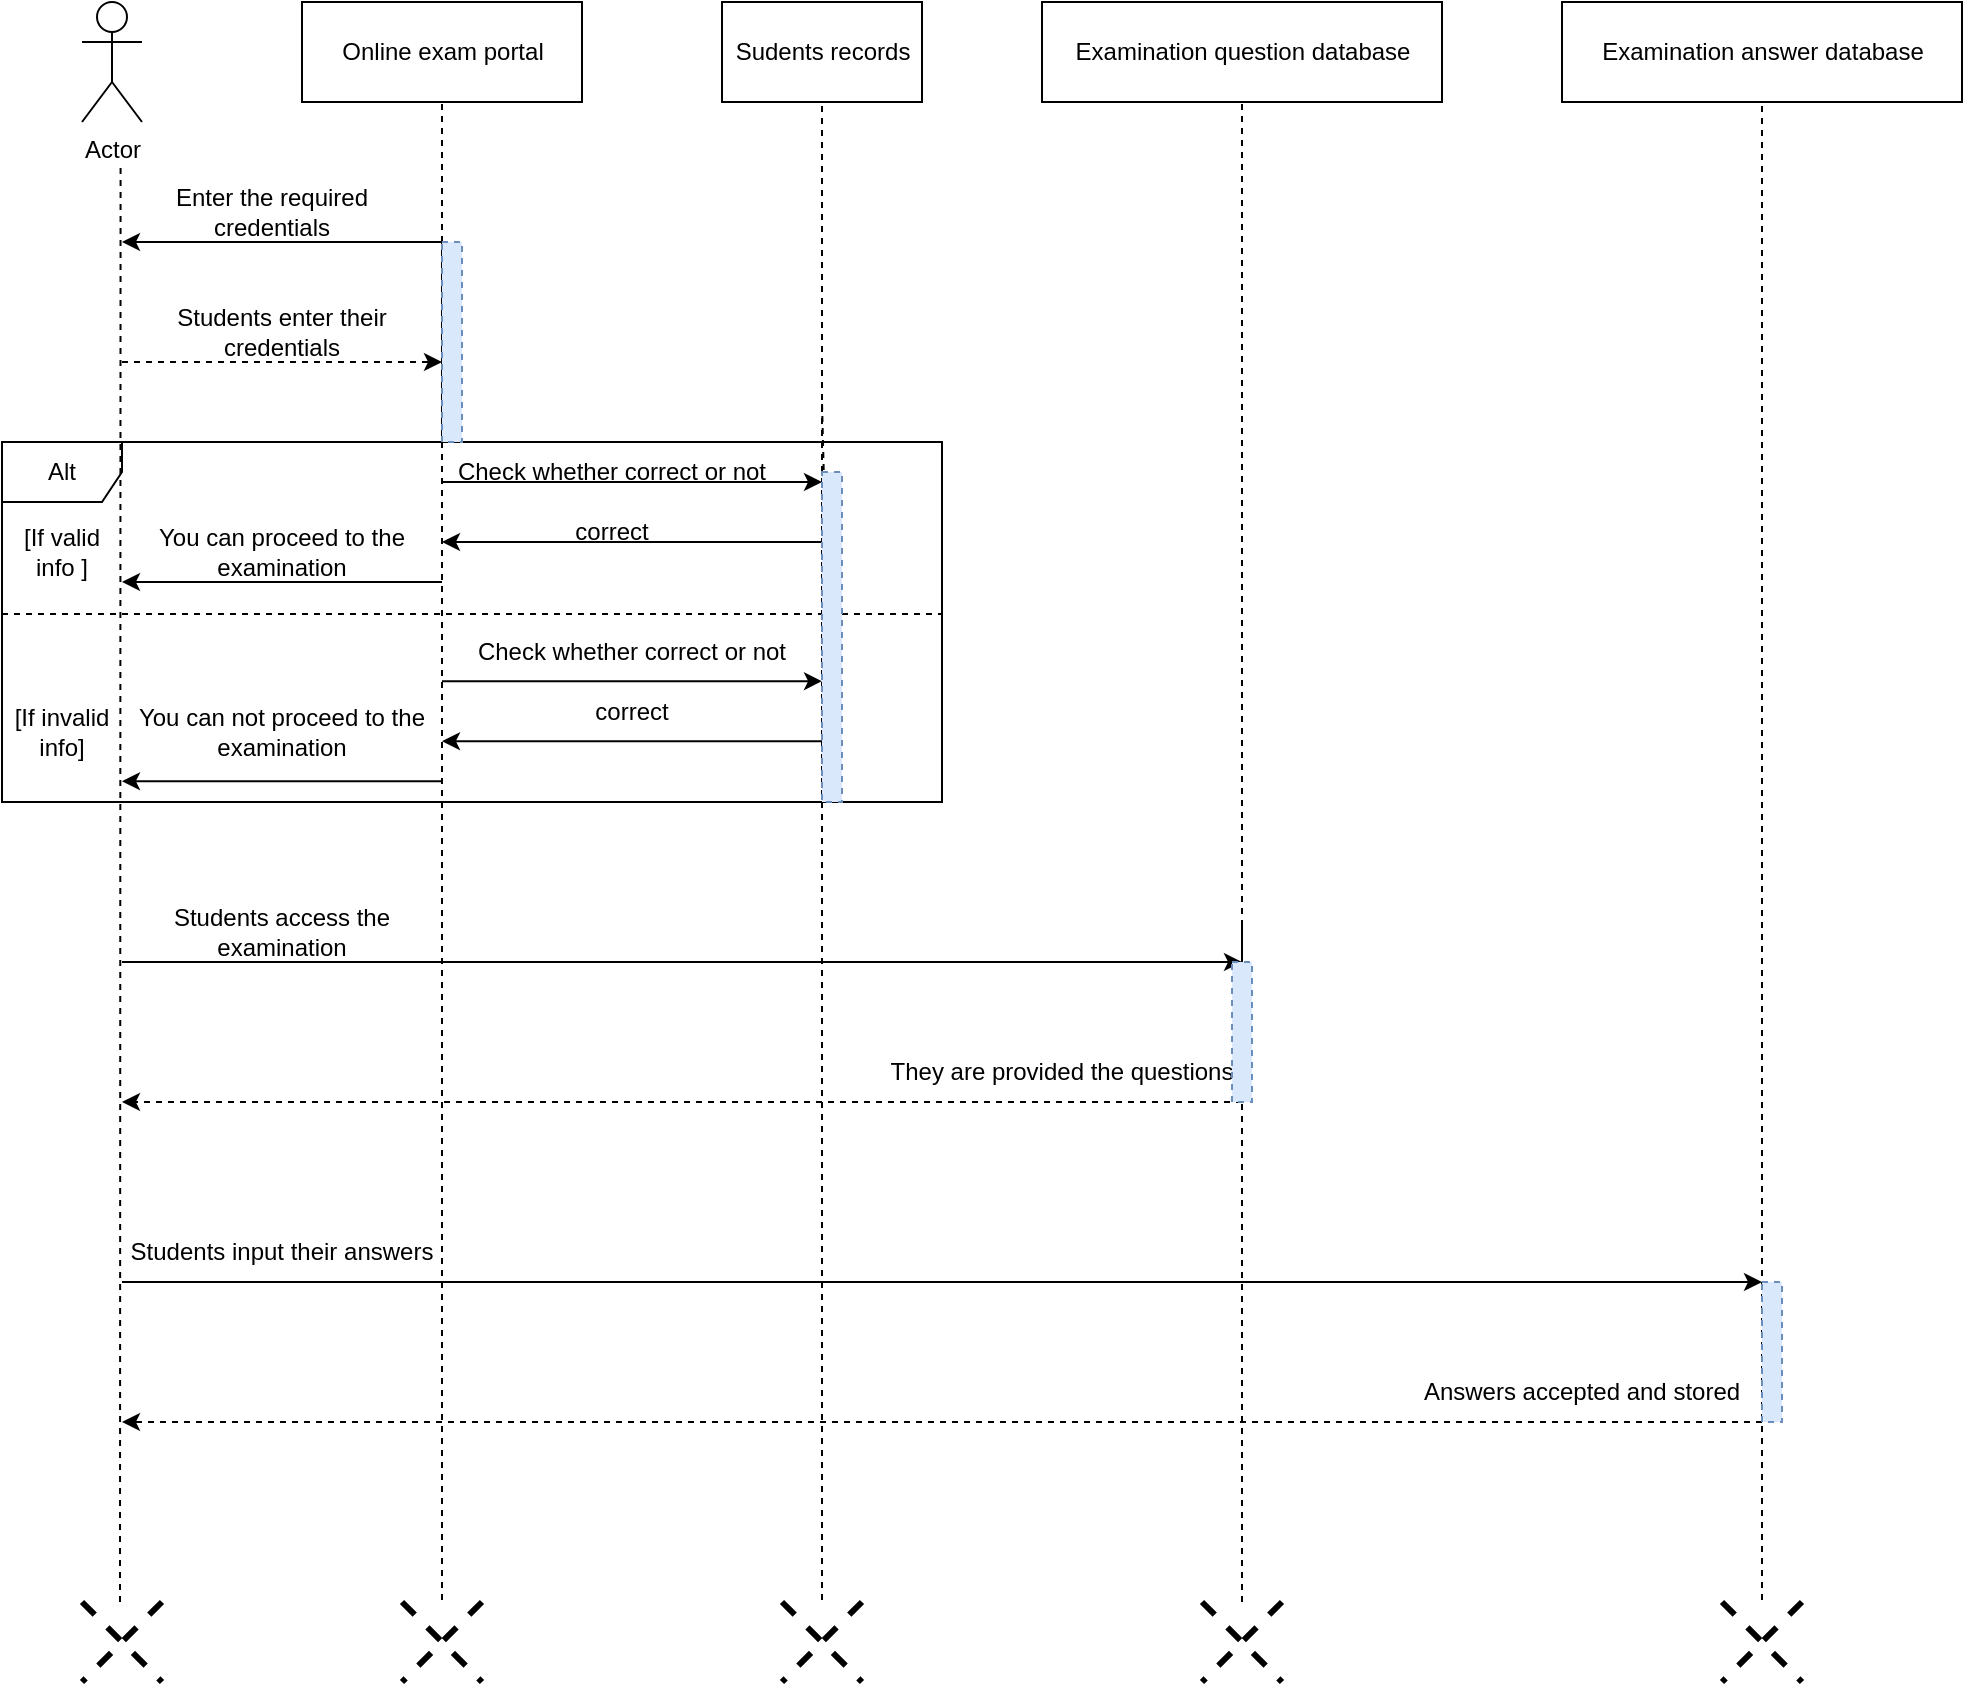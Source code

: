 <mxfile version="20.8.16" type="device"><diagram name="Page-1" id="L03fafdkguQ0s3PbBgoT"><mxGraphModel dx="1909" dy="1129" grid="1" gridSize="10" guides="1" tooltips="1" connect="1" arrows="1" fold="1" page="1" pageScale="1" pageWidth="12000" pageHeight="19000" math="0" shadow="0"><root><mxCell id="0"/><mxCell id="1" parent="0"/><mxCell id="Yfj54l9pXPfyDsZAZ3sj-22" value="Alt" style="shape=umlFrame;whiteSpace=wrap;html=1;movable=1;resizable=1;rotatable=1;deletable=1;editable=1;connectable=1;" vertex="1" parent="1"><mxGeometry y="260" width="470" height="180" as="geometry"/></mxCell><mxCell id="Yfj54l9pXPfyDsZAZ3sj-2" value="Actor" style="shape=umlActor;verticalLabelPosition=bottom;verticalAlign=top;html=1;" vertex="1" parent="1"><mxGeometry x="40" y="40" width="30" height="60" as="geometry"/></mxCell><mxCell id="Yfj54l9pXPfyDsZAZ3sj-10" value="Online exam portal" style="html=1;" vertex="1" parent="1"><mxGeometry x="150" y="40" width="140" height="50" as="geometry"/></mxCell><mxCell id="Yfj54l9pXPfyDsZAZ3sj-11" value="" style="endArrow=none;dashed=1;html=1;rounded=0;entryX=0.5;entryY=1;entryDx=0;entryDy=0;startArrow=none;" edge="1" parent="1" target="Yfj54l9pXPfyDsZAZ3sj-10" source="Yfj54l9pXPfyDsZAZ3sj-76"><mxGeometry width="50" height="50" relative="1" as="geometry"><mxPoint x="220" y="839" as="sourcePoint"/><mxPoint x="560" y="200" as="targetPoint"/><Array as="points"/></mxGeometry></mxCell><mxCell id="Yfj54l9pXPfyDsZAZ3sj-12" value="Sudents records" style="html=1;" vertex="1" parent="1"><mxGeometry x="360" y="40" width="100" height="50" as="geometry"/></mxCell><mxCell id="Yfj54l9pXPfyDsZAZ3sj-13" value="" style="endArrow=none;dashed=1;html=1;rounded=0;entryX=0.5;entryY=1;entryDx=0;entryDy=0;startArrow=none;" edge="1" parent="1" target="Yfj54l9pXPfyDsZAZ3sj-12" source="Yfj54l9pXPfyDsZAZ3sj-78"><mxGeometry width="50" height="50" relative="1" as="geometry"><mxPoint x="410" y="839" as="sourcePoint"/><mxPoint x="570" y="210" as="targetPoint"/><Array as="points"/></mxGeometry></mxCell><mxCell id="Yfj54l9pXPfyDsZAZ3sj-14" value="Examination question database" style="html=1;" vertex="1" parent="1"><mxGeometry x="520" y="40" width="200" height="50" as="geometry"/></mxCell><mxCell id="Yfj54l9pXPfyDsZAZ3sj-15" value="" style="endArrow=none;dashed=1;html=1;rounded=0;entryX=0.5;entryY=1;entryDx=0;entryDy=0;startArrow=none;" edge="1" parent="1" target="Yfj54l9pXPfyDsZAZ3sj-14" source="Yfj54l9pXPfyDsZAZ3sj-80"><mxGeometry width="50" height="50" relative="1" as="geometry"><mxPoint x="620" y="840" as="sourcePoint"/><mxPoint x="960" y="200" as="targetPoint"/><Array as="points"/></mxGeometry></mxCell><mxCell id="Yfj54l9pXPfyDsZAZ3sj-19" value="" style="endArrow=none;dashed=1;html=1;rounded=0;entryX=0.5;entryY=1;entryDx=0;entryDy=0;" edge="1" parent="1"><mxGeometry width="50" height="50" relative="1" as="geometry"><mxPoint x="59" y="840" as="sourcePoint"/><mxPoint x="59.29" y="120" as="targetPoint"/></mxGeometry></mxCell><mxCell id="Yfj54l9pXPfyDsZAZ3sj-20" value="" style="endArrow=classic;html=1;rounded=0;" edge="1" parent="1"><mxGeometry width="50" height="50" relative="1" as="geometry"><mxPoint x="220" y="160" as="sourcePoint"/><mxPoint x="60" y="160" as="targetPoint"/></mxGeometry></mxCell><mxCell id="Yfj54l9pXPfyDsZAZ3sj-21" value="" style="endArrow=classic;html=1;rounded=0;dashed=1;" edge="1" parent="1"><mxGeometry width="50" height="50" relative="1" as="geometry"><mxPoint x="60" y="220" as="sourcePoint"/><mxPoint x="220" y="220" as="targetPoint"/></mxGeometry></mxCell><mxCell id="Yfj54l9pXPfyDsZAZ3sj-23" value="[If valid info ]" style="text;html=1;strokeColor=none;fillColor=none;align=center;verticalAlign=middle;whiteSpace=wrap;rounded=0;" vertex="1" parent="1"><mxGeometry y="300" width="60" height="30" as="geometry"/></mxCell><mxCell id="Yfj54l9pXPfyDsZAZ3sj-24" value="[If invalid info]" style="text;html=1;strokeColor=none;fillColor=none;align=center;verticalAlign=middle;whiteSpace=wrap;rounded=0;" vertex="1" parent="1"><mxGeometry y="390" width="60" height="30" as="geometry"/></mxCell><mxCell id="Yfj54l9pXPfyDsZAZ3sj-25" value="" style="line;strokeWidth=1;fillColor=none;align=left;verticalAlign=middle;spacingTop=-1;spacingLeft=3;spacingRight=3;rotatable=0;labelPosition=right;points=[];portConstraint=eastwest;strokeColor=default;dashed=1;" vertex="1" parent="1"><mxGeometry y="342" width="470" height="8" as="geometry"/></mxCell><mxCell id="Yfj54l9pXPfyDsZAZ3sj-32" value="" style="endArrow=classic;html=1;rounded=0;" edge="1" parent="1"><mxGeometry width="50" height="50" relative="1" as="geometry"><mxPoint x="220" y="280" as="sourcePoint"/><mxPoint x="410" y="280" as="targetPoint"/><Array as="points"><mxPoint x="350" y="280"/></Array></mxGeometry></mxCell><mxCell id="Yfj54l9pXPfyDsZAZ3sj-33" value="" style="endArrow=classic;html=1;rounded=0;" edge="1" parent="1"><mxGeometry width="50" height="50" relative="1" as="geometry"><mxPoint x="410" y="310" as="sourcePoint"/><mxPoint x="220" y="310" as="targetPoint"/><Array as="points"><mxPoint x="350" y="310"/></Array></mxGeometry></mxCell><mxCell id="Yfj54l9pXPfyDsZAZ3sj-34" value="" style="endArrow=classic;html=1;rounded=0;" edge="1" parent="1"><mxGeometry width="50" height="50" relative="1" as="geometry"><mxPoint x="220" y="330" as="sourcePoint"/><mxPoint x="60" y="330" as="targetPoint"/><Array as="points"><mxPoint x="190" y="330"/></Array></mxGeometry></mxCell><mxCell id="Yfj54l9pXPfyDsZAZ3sj-37" value="" style="endArrow=classic;html=1;rounded=0;" edge="1" parent="1"><mxGeometry width="50" height="50" relative="1" as="geometry"><mxPoint x="220" y="379.57" as="sourcePoint"/><mxPoint x="410" y="379.57" as="targetPoint"/><Array as="points"><mxPoint x="350" y="379.57"/></Array></mxGeometry></mxCell><mxCell id="Yfj54l9pXPfyDsZAZ3sj-38" value="" style="endArrow=classic;html=1;rounded=0;" edge="1" parent="1"><mxGeometry width="50" height="50" relative="1" as="geometry"><mxPoint x="410" y="409.57" as="sourcePoint"/><mxPoint x="220" y="409.57" as="targetPoint"/><Array as="points"><mxPoint x="350" y="409.57"/></Array></mxGeometry></mxCell><mxCell id="Yfj54l9pXPfyDsZAZ3sj-39" value="" style="endArrow=classic;html=1;rounded=0;" edge="1" parent="1"><mxGeometry width="50" height="50" relative="1" as="geometry"><mxPoint x="220" y="429.57" as="sourcePoint"/><mxPoint x="60.0" y="429.57" as="targetPoint"/><Array as="points"><mxPoint x="190" y="429.57"/></Array></mxGeometry></mxCell><mxCell id="Yfj54l9pXPfyDsZAZ3sj-40" value="Enter the required credentials" style="text;html=1;strokeColor=none;fillColor=none;align=center;verticalAlign=middle;whiteSpace=wrap;rounded=0;" vertex="1" parent="1"><mxGeometry x="60" y="130" width="150" height="30" as="geometry"/></mxCell><mxCell id="Yfj54l9pXPfyDsZAZ3sj-41" value="Students enter their credentials" style="text;html=1;strokeColor=none;fillColor=none;align=center;verticalAlign=middle;whiteSpace=wrap;rounded=0;" vertex="1" parent="1"><mxGeometry x="60" y="190" width="160" height="30" as="geometry"/></mxCell><mxCell id="Yfj54l9pXPfyDsZAZ3sj-42" value="Check whether correct or not" style="text;html=1;strokeColor=none;fillColor=none;align=center;verticalAlign=middle;whiteSpace=wrap;rounded=0;" vertex="1" parent="1"><mxGeometry x="210" y="260" width="190" height="30" as="geometry"/></mxCell><mxCell id="Yfj54l9pXPfyDsZAZ3sj-43" value="correct" style="text;html=1;strokeColor=none;fillColor=none;align=center;verticalAlign=middle;whiteSpace=wrap;rounded=0;" vertex="1" parent="1"><mxGeometry x="210" y="290" width="190" height="30" as="geometry"/></mxCell><mxCell id="Yfj54l9pXPfyDsZAZ3sj-45" value="You can proceed to the examination" style="text;html=1;strokeColor=none;fillColor=none;align=center;verticalAlign=middle;whiteSpace=wrap;rounded=0;" vertex="1" parent="1"><mxGeometry x="60" y="290" width="160" height="50" as="geometry"/></mxCell><mxCell id="Yfj54l9pXPfyDsZAZ3sj-46" value="You can not proceed to the examination" style="text;html=1;strokeColor=none;fillColor=none;align=center;verticalAlign=middle;whiteSpace=wrap;rounded=0;" vertex="1" parent="1"><mxGeometry x="60" y="380" width="160" height="50" as="geometry"/></mxCell><mxCell id="Yfj54l9pXPfyDsZAZ3sj-47" value="Check whether correct or not" style="text;html=1;strokeColor=none;fillColor=none;align=center;verticalAlign=middle;whiteSpace=wrap;rounded=0;" vertex="1" parent="1"><mxGeometry x="220" y="350" width="190" height="30" as="geometry"/></mxCell><mxCell id="Yfj54l9pXPfyDsZAZ3sj-48" value="correct" style="text;html=1;strokeColor=none;fillColor=none;align=center;verticalAlign=middle;whiteSpace=wrap;rounded=0;" vertex="1" parent="1"><mxGeometry x="220" y="380" width="190" height="30" as="geometry"/></mxCell><mxCell id="Yfj54l9pXPfyDsZAZ3sj-50" value="" style="endArrow=classic;html=1;rounded=0;" edge="1" parent="1"><mxGeometry width="50" height="50" relative="1" as="geometry"><mxPoint x="60" y="520" as="sourcePoint"/><mxPoint x="620" y="520" as="targetPoint"/></mxGeometry></mxCell><mxCell id="Yfj54l9pXPfyDsZAZ3sj-51" value="Students access the examination" style="text;html=1;strokeColor=none;fillColor=none;align=center;verticalAlign=middle;whiteSpace=wrap;rounded=0;" vertex="1" parent="1"><mxGeometry x="60" y="490" width="160" height="30" as="geometry"/></mxCell><mxCell id="Yfj54l9pXPfyDsZAZ3sj-54" value="" style="endArrow=classic;html=1;rounded=0;dashed=1;" edge="1" parent="1"><mxGeometry width="50" height="50" relative="1" as="geometry"><mxPoint x="620" y="590" as="sourcePoint"/><mxPoint x="60.0" y="590" as="targetPoint"/></mxGeometry></mxCell><mxCell id="Yfj54l9pXPfyDsZAZ3sj-55" value="They are provided the questions" style="text;html=1;strokeColor=none;fillColor=none;align=center;verticalAlign=middle;whiteSpace=wrap;rounded=0;" vertex="1" parent="1"><mxGeometry x="440" y="560" width="180" height="30" as="geometry"/></mxCell><mxCell id="Yfj54l9pXPfyDsZAZ3sj-62" value="" style="endArrow=classic;html=1;rounded=0;" edge="1" parent="1"><mxGeometry width="50" height="50" relative="1" as="geometry"><mxPoint x="60" y="680" as="sourcePoint"/><mxPoint x="880" y="680" as="targetPoint"/></mxGeometry></mxCell><mxCell id="Yfj54l9pXPfyDsZAZ3sj-63" value="Students input their answers" style="text;html=1;strokeColor=none;fillColor=none;align=center;verticalAlign=middle;whiteSpace=wrap;rounded=0;" vertex="1" parent="1"><mxGeometry x="60" y="650" width="160" height="30" as="geometry"/></mxCell><mxCell id="Yfj54l9pXPfyDsZAZ3sj-64" value="" style="endArrow=classic;html=1;rounded=0;dashed=1;" edge="1" parent="1"><mxGeometry width="50" height="50" relative="1" as="geometry"><mxPoint x="880" y="750" as="sourcePoint"/><mxPoint x="60" y="750" as="targetPoint"/></mxGeometry></mxCell><mxCell id="Yfj54l9pXPfyDsZAZ3sj-65" value="Answers accepted and stored" style="text;html=1;strokeColor=none;fillColor=none;align=center;verticalAlign=middle;whiteSpace=wrap;rounded=0;" vertex="1" parent="1"><mxGeometry x="700" y="720" width="180" height="30" as="geometry"/></mxCell><mxCell id="Yfj54l9pXPfyDsZAZ3sj-66" value="Examination answer database" style="html=1;" vertex="1" parent="1"><mxGeometry x="780" y="40" width="200" height="50" as="geometry"/></mxCell><mxCell id="Yfj54l9pXPfyDsZAZ3sj-67" value="" style="endArrow=none;dashed=1;html=1;rounded=0;entryX=0.5;entryY=1;entryDx=0;entryDy=0;" edge="1" parent="1" target="Yfj54l9pXPfyDsZAZ3sj-66"><mxGeometry width="50" height="50" relative="1" as="geometry"><mxPoint x="880" y="839" as="sourcePoint"/><mxPoint x="1220" y="200" as="targetPoint"/><Array as="points"><mxPoint x="880" y="500"/></Array></mxGeometry></mxCell><mxCell id="Yfj54l9pXPfyDsZAZ3sj-71" value="" style="shape=umlDestroy;whiteSpace=wrap;html=1;strokeWidth=3;dashed=1;strokeColor=default;" vertex="1" parent="1"><mxGeometry x="40" y="840" width="40" height="40" as="geometry"/></mxCell><mxCell id="Yfj54l9pXPfyDsZAZ3sj-72" value="" style="shape=umlDestroy;whiteSpace=wrap;html=1;strokeWidth=3;dashed=1;strokeColor=default;" vertex="1" parent="1"><mxGeometry x="200" y="840" width="40" height="40" as="geometry"/></mxCell><mxCell id="Yfj54l9pXPfyDsZAZ3sj-73" value="" style="shape=umlDestroy;whiteSpace=wrap;html=1;strokeWidth=3;dashed=1;strokeColor=default;" vertex="1" parent="1"><mxGeometry x="390" y="840" width="40" height="40" as="geometry"/></mxCell><mxCell id="Yfj54l9pXPfyDsZAZ3sj-74" value="" style="shape=umlDestroy;whiteSpace=wrap;html=1;strokeWidth=3;dashed=1;strokeColor=default;" vertex="1" parent="1"><mxGeometry x="600" y="840" width="40" height="40" as="geometry"/></mxCell><mxCell id="Yfj54l9pXPfyDsZAZ3sj-75" value="" style="shape=umlDestroy;whiteSpace=wrap;html=1;strokeWidth=3;dashed=1;strokeColor=default;" vertex="1" parent="1"><mxGeometry x="860" y="840" width="40" height="40" as="geometry"/></mxCell><mxCell id="Yfj54l9pXPfyDsZAZ3sj-77" value="" style="endArrow=none;dashed=1;html=1;rounded=0;entryX=0.5;entryY=1;entryDx=0;entryDy=0;" edge="1" parent="1" target="Yfj54l9pXPfyDsZAZ3sj-76"><mxGeometry width="50" height="50" relative="1" as="geometry"><mxPoint x="220" y="839.0" as="sourcePoint"/><mxPoint x="220" y="90" as="targetPoint"/><Array as="points"><mxPoint x="220" y="160"/></Array></mxGeometry></mxCell><mxCell id="Yfj54l9pXPfyDsZAZ3sj-76" value="" style="html=1;points=[];perimeter=orthogonalPerimeter;dashed=1;strokeColor=#6c8ebf;fillColor=#dae8fc;" vertex="1" parent="1"><mxGeometry x="220" y="160" width="10" height="100" as="geometry"/></mxCell><mxCell id="Yfj54l9pXPfyDsZAZ3sj-79" value="" style="endArrow=none;dashed=1;html=1;rounded=0;entryX=0.5;entryY=1;entryDx=0;entryDy=0;" edge="1" parent="1" target="Yfj54l9pXPfyDsZAZ3sj-78"><mxGeometry width="50" height="50" relative="1" as="geometry"><mxPoint x="410" y="839.0" as="sourcePoint"/><mxPoint x="410" y="90" as="targetPoint"/><Array as="points"><mxPoint x="410" y="240"/></Array></mxGeometry></mxCell><mxCell id="Yfj54l9pXPfyDsZAZ3sj-78" value="" style="html=1;points=[];perimeter=orthogonalPerimeter;dashed=1;strokeColor=#6c8ebf;fillColor=#dae8fc;" vertex="1" parent="1"><mxGeometry x="410" y="275" width="10" height="165" as="geometry"/></mxCell><mxCell id="Yfj54l9pXPfyDsZAZ3sj-81" value="" style="endArrow=none;dashed=1;html=1;rounded=0;entryX=0.5;entryY=1;entryDx=0;entryDy=0;" edge="1" parent="1" target="Yfj54l9pXPfyDsZAZ3sj-80"><mxGeometry width="50" height="50" relative="1" as="geometry"><mxPoint x="620" y="840" as="sourcePoint"/><mxPoint x="620" y="90" as="targetPoint"/><Array as="points"><mxPoint x="620" y="500"/></Array></mxGeometry></mxCell><mxCell id="Yfj54l9pXPfyDsZAZ3sj-80" value="" style="html=1;points=[];perimeter=orthogonalPerimeter;dashed=1;strokeColor=#6c8ebf;fillColor=#dae8fc;" vertex="1" parent="1"><mxGeometry x="615" y="520" width="10" height="70" as="geometry"/></mxCell><mxCell id="Yfj54l9pXPfyDsZAZ3sj-82" value="" style="html=1;points=[];perimeter=orthogonalPerimeter;dashed=1;strokeColor=#6c8ebf;fillColor=#dae8fc;" vertex="1" parent="1"><mxGeometry x="880" y="680" width="10" height="70" as="geometry"/></mxCell></root></mxGraphModel></diagram></mxfile>